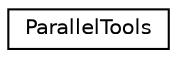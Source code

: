 digraph "Graphical Class Hierarchy"
{
 // LATEX_PDF_SIZE
  edge [fontname="Helvetica",fontsize="10",labelfontname="Helvetica",labelfontsize="10"];
  node [fontname="Helvetica",fontsize="10",shape=record];
  rankdir="LR";
  Node0 [label="ParallelTools",height=0.2,width=0.4,color="black", fillcolor="white", style="filled",URL="$class_parallel_tools.html",tooltip="Parallel functions class"];
}
